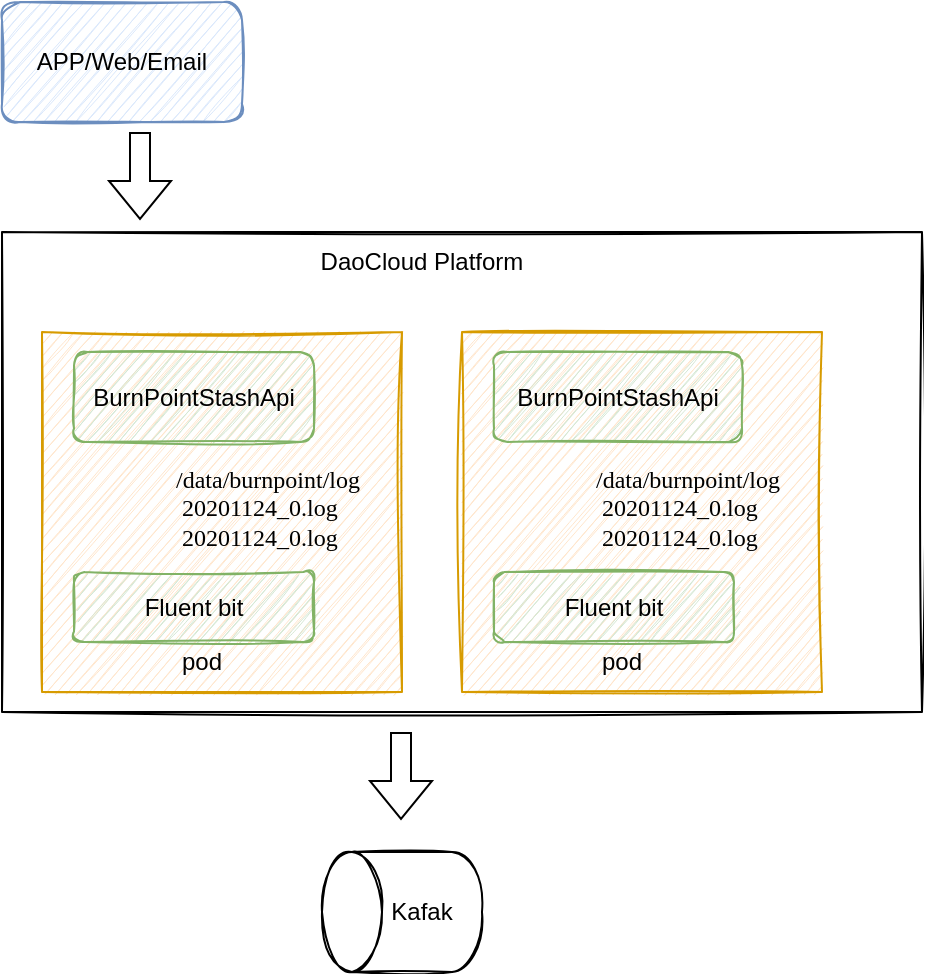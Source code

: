 <mxfile version="20.6.0" type="github">
  <diagram id="YJtl5HTyZOLG68UvCM0n" name="第 1 页">
    <mxGraphModel dx="1018" dy="723" grid="1" gridSize="10" guides="1" tooltips="1" connect="1" arrows="1" fold="1" page="1" pageScale="1" pageWidth="827" pageHeight="1169" math="0" shadow="0">
      <root>
        <mxCell id="0" />
        <mxCell id="1" parent="0" />
        <mxCell id="HF32aqo9pS53ZTFzaLPI-1" value="APP/Web/Email" style="rounded=1;whiteSpace=wrap;html=1;fillColor=#dae8fc;strokeColor=#6c8ebf;sketch=1;" vertex="1" parent="1">
          <mxGeometry x="130" y="205" width="120" height="60" as="geometry" />
        </mxCell>
        <mxCell id="HF32aqo9pS53ZTFzaLPI-4" value="" style="rounded=0;whiteSpace=wrap;html=1;sketch=1;arcSize=8;" vertex="1" parent="1">
          <mxGeometry x="130" y="320" width="460" height="240" as="geometry" />
        </mxCell>
        <mxCell id="HF32aqo9pS53ZTFzaLPI-9" value="DaoCloud Platform" style="text;html=1;strokeColor=none;fillColor=none;align=center;verticalAlign=middle;whiteSpace=wrap;rounded=0;sketch=1;" vertex="1" parent="1">
          <mxGeometry x="265" y="320" width="150" height="30" as="geometry" />
        </mxCell>
        <mxCell id="HF32aqo9pS53ZTFzaLPI-10" value="" style="rounded=0;whiteSpace=wrap;html=1;sketch=1;fillColor=#ffe6cc;strokeColor=#d79b00;" vertex="1" parent="1">
          <mxGeometry x="150" y="370" width="180" height="180" as="geometry" />
        </mxCell>
        <mxCell id="HF32aqo9pS53ZTFzaLPI-5" value="BurnPointStashApi" style="rounded=1;whiteSpace=wrap;html=1;sketch=1;fillColor=#d5e8d4;strokeColor=#82b366;" vertex="1" parent="1">
          <mxGeometry x="166" y="380" width="120" height="45" as="geometry" />
        </mxCell>
        <mxCell id="HF32aqo9pS53ZTFzaLPI-7" value="Fluent bit" style="whiteSpace=wrap;html=1;fillColor=#d5e8d4;strokeColor=#82b366;rounded=1;sketch=1;" vertex="1" parent="1">
          <mxGeometry x="166" y="490" width="120" height="35" as="geometry" />
        </mxCell>
        <mxCell id="HF32aqo9pS53ZTFzaLPI-11" value="pod" style="text;html=1;strokeColor=none;fillColor=none;align=center;verticalAlign=middle;whiteSpace=wrap;rounded=0;sketch=0;" vertex="1" parent="1">
          <mxGeometry x="200" y="520" width="60" height="30" as="geometry" />
        </mxCell>
        <mxCell id="HF32aqo9pS53ZTFzaLPI-12" value="" style="shape=cylinder3;whiteSpace=wrap;html=1;boundedLbl=1;backgroundOutline=1;size=15;rounded=0;sketch=1;rotation=-90;" vertex="1" parent="1">
          <mxGeometry x="300" y="620" width="60" height="80" as="geometry" />
        </mxCell>
        <mxCell id="HF32aqo9pS53ZTFzaLPI-13" value="Kafak" style="text;html=1;strokeColor=none;fillColor=none;align=center;verticalAlign=middle;whiteSpace=wrap;rounded=0;sketch=1;" vertex="1" parent="1">
          <mxGeometry x="310" y="645" width="60" height="30" as="geometry" />
        </mxCell>
        <mxCell id="HF32aqo9pS53ZTFzaLPI-14" value="" style="shape=flexArrow;endArrow=classic;html=1;rounded=0;" edge="1" parent="1">
          <mxGeometry width="50" height="50" relative="1" as="geometry">
            <mxPoint x="329.5" y="570" as="sourcePoint" />
            <mxPoint x="329.5" y="614" as="targetPoint" />
          </mxGeometry>
        </mxCell>
        <mxCell id="HF32aqo9pS53ZTFzaLPI-16" value="&lt;font face=&quot;Comic Sans MS&quot;&gt;/data/burnpoint/log&lt;br&gt;&lt;span style=&quot;&quot;&gt;	&lt;span style=&quot;white-space: pre;&quot;&gt;	&lt;/span&gt;20201124_0.log&lt;span style=&quot;white-space: pre;&quot;&gt;	&lt;span style=&quot;white-space: pre;&quot;&gt;	&lt;/span&gt;&lt;/span&gt;&lt;br&gt;&lt;/span&gt;&lt;span style=&quot;&quot;&gt;	&lt;/span&gt;&lt;span style=&quot;&quot;&gt;&lt;span style=&quot;white-space: pre;&quot;&gt;	&lt;/span&gt;20201124_0.log&lt;/span&gt;&lt;/font&gt;" style="text;html=1;strokeColor=none;fillColor=none;align=left;verticalAlign=top;whiteSpace=wrap;rounded=0;sketch=1;" vertex="1" parent="1">
          <mxGeometry x="215" y="430" width="140" height="70" as="geometry" />
        </mxCell>
        <mxCell id="HF32aqo9pS53ZTFzaLPI-18" value="" style="rounded=0;whiteSpace=wrap;html=1;sketch=1;fillColor=#ffe6cc;strokeColor=#d79b00;" vertex="1" parent="1">
          <mxGeometry x="360" y="370" width="180" height="180" as="geometry" />
        </mxCell>
        <mxCell id="HF32aqo9pS53ZTFzaLPI-19" value="BurnPointStashApi" style="rounded=1;whiteSpace=wrap;html=1;sketch=1;fillColor=#d5e8d4;strokeColor=#82b366;" vertex="1" parent="1">
          <mxGeometry x="376" y="380" width="124" height="45" as="geometry" />
        </mxCell>
        <mxCell id="HF32aqo9pS53ZTFzaLPI-20" value="Fluent bit" style="whiteSpace=wrap;html=1;fillColor=#d5e8d4;strokeColor=#82b366;rounded=1;sketch=1;" vertex="1" parent="1">
          <mxGeometry x="376" y="490" width="120" height="35" as="geometry" />
        </mxCell>
        <mxCell id="HF32aqo9pS53ZTFzaLPI-21" value="pod" style="text;html=1;strokeColor=none;fillColor=none;align=center;verticalAlign=middle;whiteSpace=wrap;rounded=0;sketch=0;" vertex="1" parent="1">
          <mxGeometry x="410" y="520" width="60" height="30" as="geometry" />
        </mxCell>
        <mxCell id="HF32aqo9pS53ZTFzaLPI-22" value="&lt;font face=&quot;Comic Sans MS&quot;&gt;/data/burnpoint/log&lt;br&gt;&lt;span style=&quot;&quot;&gt;	&lt;span style=&quot;white-space: pre;&quot;&gt;	&lt;/span&gt;20201124_0.log&lt;span style=&quot;white-space: pre;&quot;&gt;	&lt;span style=&quot;white-space: pre;&quot;&gt;	&lt;/span&gt;&lt;/span&gt;&lt;br&gt;&lt;/span&gt;&lt;span style=&quot;&quot;&gt;	&lt;/span&gt;&lt;span style=&quot;&quot;&gt;&lt;span style=&quot;white-space: pre;&quot;&gt;	&lt;/span&gt;20201124_0.log&lt;/span&gt;&lt;/font&gt;" style="text;html=1;strokeColor=none;fillColor=none;align=left;verticalAlign=top;whiteSpace=wrap;rounded=0;sketch=1;" vertex="1" parent="1">
          <mxGeometry x="425" y="430" width="140" height="70" as="geometry" />
        </mxCell>
        <mxCell id="HF32aqo9pS53ZTFzaLPI-28" value="" style="shape=flexArrow;endArrow=classic;html=1;rounded=0;" edge="1" parent="1">
          <mxGeometry width="50" height="50" relative="1" as="geometry">
            <mxPoint x="199" y="270" as="sourcePoint" />
            <mxPoint x="199" y="314" as="targetPoint" />
          </mxGeometry>
        </mxCell>
      </root>
    </mxGraphModel>
  </diagram>
</mxfile>
